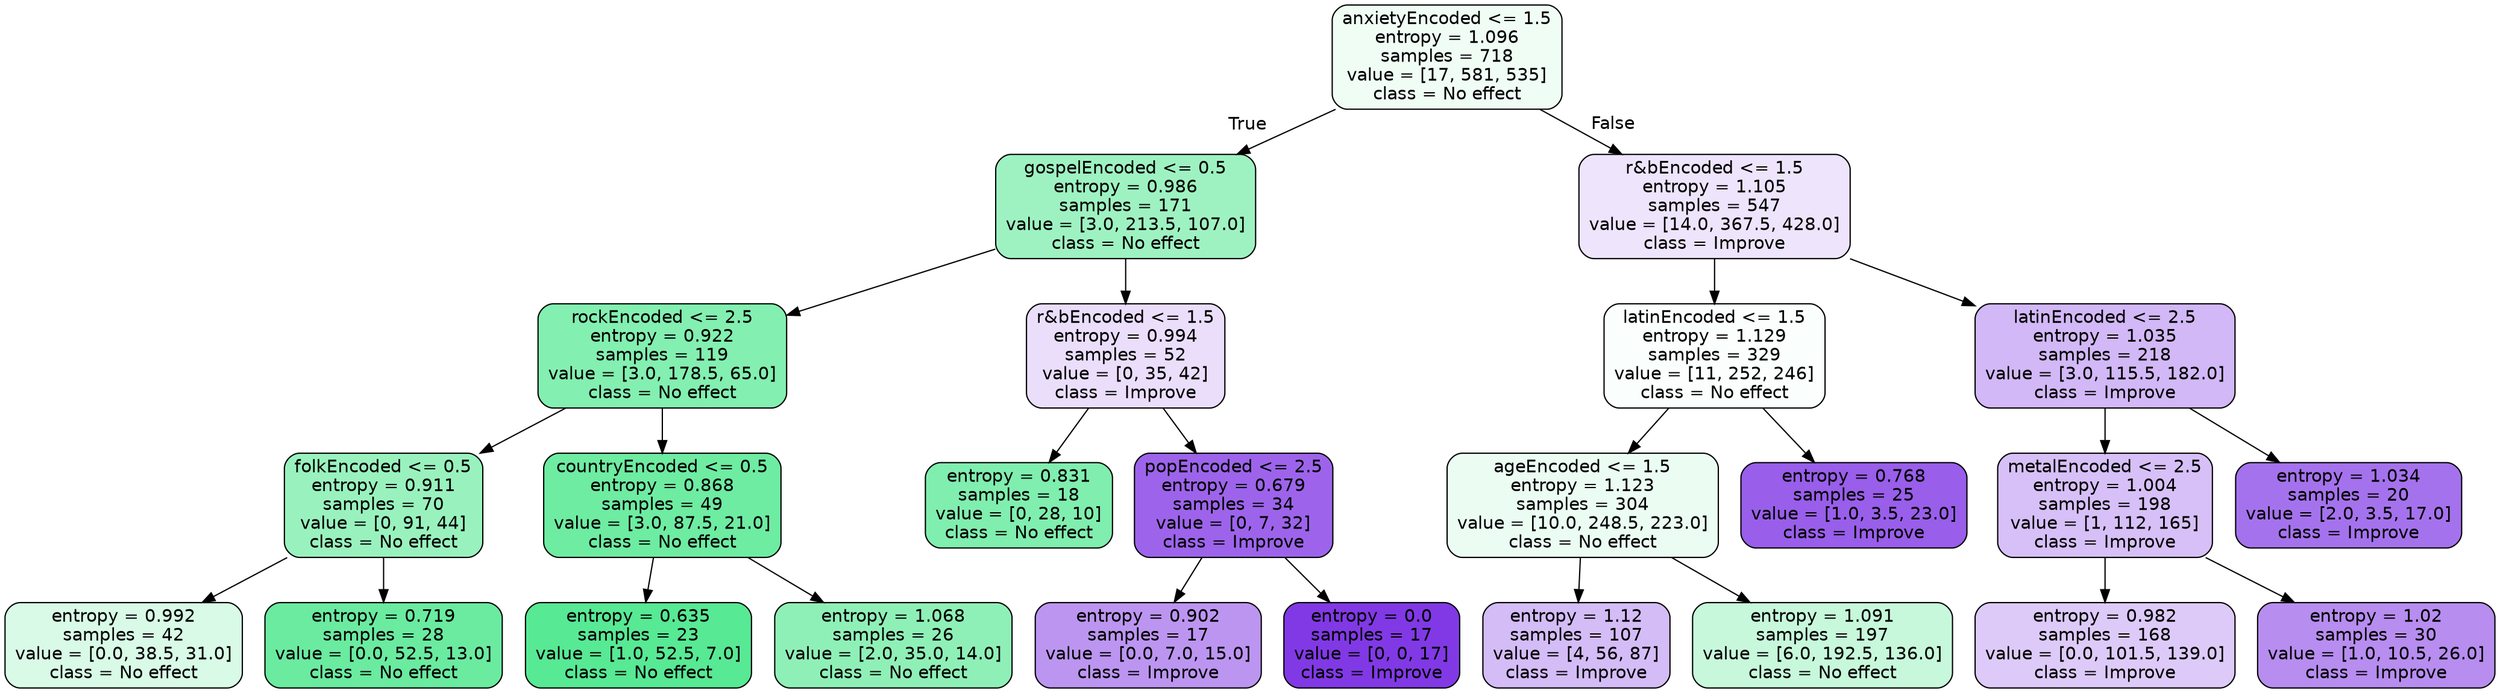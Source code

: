 digraph Tree {
node [shape=box, style="filled, rounded", color="black", fontname="helvetica"] ;
edge [fontname="helvetica"] ;
0 [label="anxietyEncoded <= 1.5\nentropy = 1.096\nsamples = 718\nvalue = [17, 581, 535]\nclass = No effect", fillcolor="#f0fdf5"] ;
1 [label="gospelEncoded <= 0.5\nentropy = 0.986\nsamples = 171\nvalue = [3.0, 213.5, 107.0]\nclass = No effect", fillcolor="#9ef2c1"] ;
0 -> 1 [labeldistance=2.5, labelangle=45, headlabel="True"] ;
2 [label="rockEncoded <= 2.5\nentropy = 0.922\nsamples = 119\nvalue = [3.0, 178.5, 65.0]\nclass = No effect", fillcolor="#83efb0"] ;
1 -> 2 ;
3 [label="folkEncoded <= 0.5\nentropy = 0.911\nsamples = 70\nvalue = [0, 91, 44]\nclass = No effect", fillcolor="#99f2be"] ;
2 -> 3 ;
4 [label="entropy = 0.992\nsamples = 42\nvalue = [0.0, 38.5, 31.0]\nclass = No effect", fillcolor="#d8fae6"] ;
3 -> 4 ;
5 [label="entropy = 0.719\nsamples = 28\nvalue = [0.0, 52.5, 13.0]\nclass = No effect", fillcolor="#6aeba0"] ;
3 -> 5 ;
6 [label="countryEncoded <= 0.5\nentropy = 0.868\nsamples = 49\nvalue = [3.0, 87.5, 21.0]\nclass = No effect", fillcolor="#6eeca2"] ;
2 -> 6 ;
7 [label="entropy = 0.635\nsamples = 23\nvalue = [1.0, 52.5, 7.0]\nclass = No effect", fillcolor="#57e994"] ;
6 -> 7 ;
8 [label="entropy = 1.068\nsamples = 26\nvalue = [2.0, 35.0, 14.0]\nclass = No effect", fillcolor="#8ff0b7"] ;
6 -> 8 ;
9 [label="r&bEncoded <= 1.5\nentropy = 0.994\nsamples = 52\nvalue = [0, 35, 42]\nclass = Improve", fillcolor="#eadefb"] ;
1 -> 9 ;
10 [label="entropy = 0.831\nsamples = 18\nvalue = [0, 28, 10]\nclass = No effect", fillcolor="#80eeae"] ;
9 -> 10 ;
11 [label="popEncoded <= 2.5\nentropy = 0.679\nsamples = 34\nvalue = [0, 7, 32]\nclass = Improve", fillcolor="#9d64eb"] ;
9 -> 11 ;
12 [label="entropy = 0.902\nsamples = 17\nvalue = [0.0, 7.0, 15.0]\nclass = Improve", fillcolor="#bc95f1"] ;
11 -> 12 ;
13 [label="entropy = 0.0\nsamples = 17\nvalue = [0, 0, 17]\nclass = Improve", fillcolor="#8139e5"] ;
11 -> 13 ;
14 [label="r&bEncoded <= 1.5\nentropy = 1.105\nsamples = 547\nvalue = [14.0, 367.5, 428.0]\nclass = Improve", fillcolor="#eee4fb"] ;
0 -> 14 [labeldistance=2.5, labelangle=-45, headlabel="False"] ;
15 [label="latinEncoded <= 1.5\nentropy = 1.129\nsamples = 329\nvalue = [11, 252, 246]\nclass = No effect", fillcolor="#fafefc"] ;
14 -> 15 ;
16 [label="ageEncoded <= 1.5\nentropy = 1.123\nsamples = 304\nvalue = [10.0, 248.5, 223.0]\nclass = No effect", fillcolor="#ebfcf3"] ;
15 -> 16 ;
17 [label="entropy = 1.12\nsamples = 107\nvalue = [4, 56, 87]\nclass = Improve", fillcolor="#d4bcf6"] ;
16 -> 17 ;
18 [label="entropy = 1.091\nsamples = 197\nvalue = [6.0, 192.5, 136.0]\nclass = No effect", fillcolor="#c7f8db"] ;
16 -> 18 ;
19 [label="entropy = 0.768\nsamples = 25\nvalue = [1.0, 3.5, 23.0]\nclass = Improve", fillcolor="#995eea"] ;
15 -> 19 ;
20 [label="latinEncoded <= 2.5\nentropy = 1.035\nsamples = 218\nvalue = [3.0, 115.5, 182.0]\nclass = Improve", fillcolor="#d2b8f6"] ;
14 -> 20 ;
21 [label="metalEncoded <= 2.5\nentropy = 1.004\nsamples = 198\nvalue = [1, 112, 165]\nclass = Improve", fillcolor="#d7c0f7"] ;
20 -> 21 ;
22 [label="entropy = 0.982\nsamples = 168\nvalue = [0.0, 101.5, 139.0]\nclass = Improve", fillcolor="#ddcaf8"] ;
21 -> 22 ;
23 [label="entropy = 1.02\nsamples = 30\nvalue = [1.0, 10.5, 26.0]\nclass = Improve", fillcolor="#b78df0"] ;
21 -> 23 ;
24 [label="entropy = 1.034\nsamples = 20\nvalue = [2.0, 3.5, 17.0]\nclass = Improve", fillcolor="#a572ed"] ;
20 -> 24 ;
}